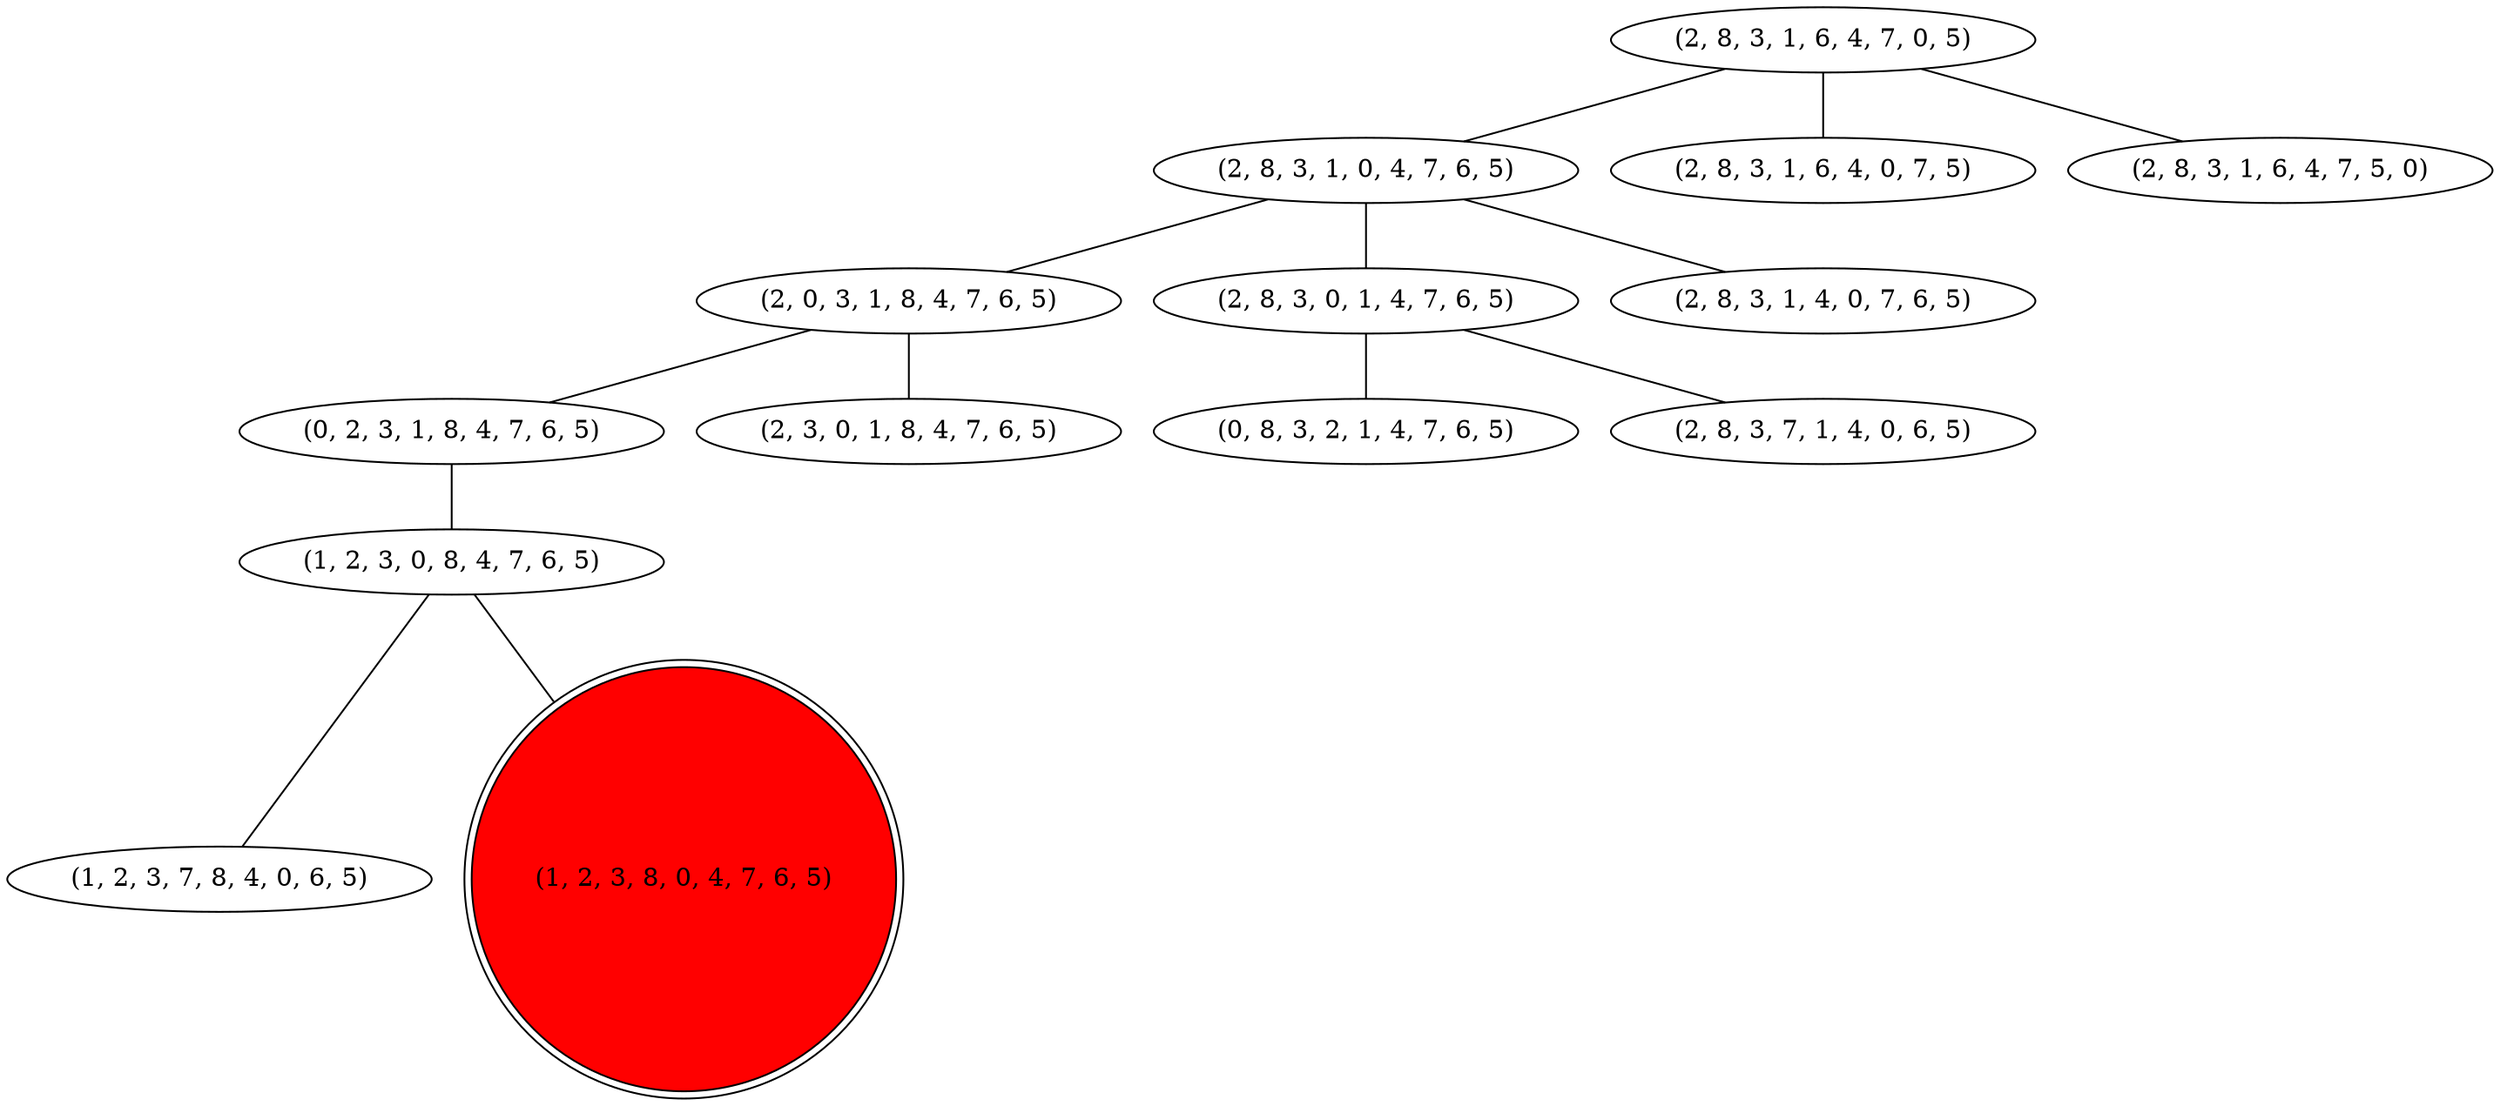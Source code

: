 strict graph  {
"(2, 8, 3, 1, 6, 4, 7, 0, 5)";
"(2, 8, 3, 1, 0, 4, 7, 6, 5)";
"(2, 8, 3, 1, 6, 4, 0, 7, 5)";
"(2, 8, 3, 1, 6, 4, 7, 5, 0)";
"(2, 0, 3, 1, 8, 4, 7, 6, 5)";
"(2, 8, 3, 0, 1, 4, 7, 6, 5)";
"(2, 8, 3, 1, 4, 0, 7, 6, 5)";
"(0, 2, 3, 1, 8, 4, 7, 6, 5)";
"(2, 3, 0, 1, 8, 4, 7, 6, 5)";
"(0, 8, 3, 2, 1, 4, 7, 6, 5)";
"(2, 8, 3, 7, 1, 4, 0, 6, 5)";
"(1, 2, 3, 0, 8, 4, 7, 6, 5)";
"(1, 2, 3, 7, 8, 4, 0, 6, 5)";
"(1, 2, 3, 8, 0, 4, 7, 6, 5)" [fillcolor=red, shape=doublecircle, style=filled];
"(2, 8, 3, 1, 6, 4, 7, 0, 5)" -- "(2, 8, 3, 1, 0, 4, 7, 6, 5)";
"(2, 8, 3, 1, 6, 4, 7, 0, 5)" -- "(2, 8, 3, 1, 6, 4, 0, 7, 5)";
"(2, 8, 3, 1, 6, 4, 7, 0, 5)" -- "(2, 8, 3, 1, 6, 4, 7, 5, 0)";
"(2, 8, 3, 1, 0, 4, 7, 6, 5)" -- "(2, 0, 3, 1, 8, 4, 7, 6, 5)";
"(2, 8, 3, 1, 0, 4, 7, 6, 5)" -- "(2, 8, 3, 0, 1, 4, 7, 6, 5)";
"(2, 8, 3, 1, 0, 4, 7, 6, 5)" -- "(2, 8, 3, 1, 4, 0, 7, 6, 5)";
"(2, 0, 3, 1, 8, 4, 7, 6, 5)" -- "(0, 2, 3, 1, 8, 4, 7, 6, 5)";
"(2, 0, 3, 1, 8, 4, 7, 6, 5)" -- "(2, 3, 0, 1, 8, 4, 7, 6, 5)";
"(2, 8, 3, 0, 1, 4, 7, 6, 5)" -- "(0, 8, 3, 2, 1, 4, 7, 6, 5)";
"(2, 8, 3, 0, 1, 4, 7, 6, 5)" -- "(2, 8, 3, 7, 1, 4, 0, 6, 5)";
"(0, 2, 3, 1, 8, 4, 7, 6, 5)" -- "(1, 2, 3, 0, 8, 4, 7, 6, 5)";
"(1, 2, 3, 0, 8, 4, 7, 6, 5)" -- "(1, 2, 3, 7, 8, 4, 0, 6, 5)";
"(1, 2, 3, 0, 8, 4, 7, 6, 5)" -- "(1, 2, 3, 8, 0, 4, 7, 6, 5)";
}
